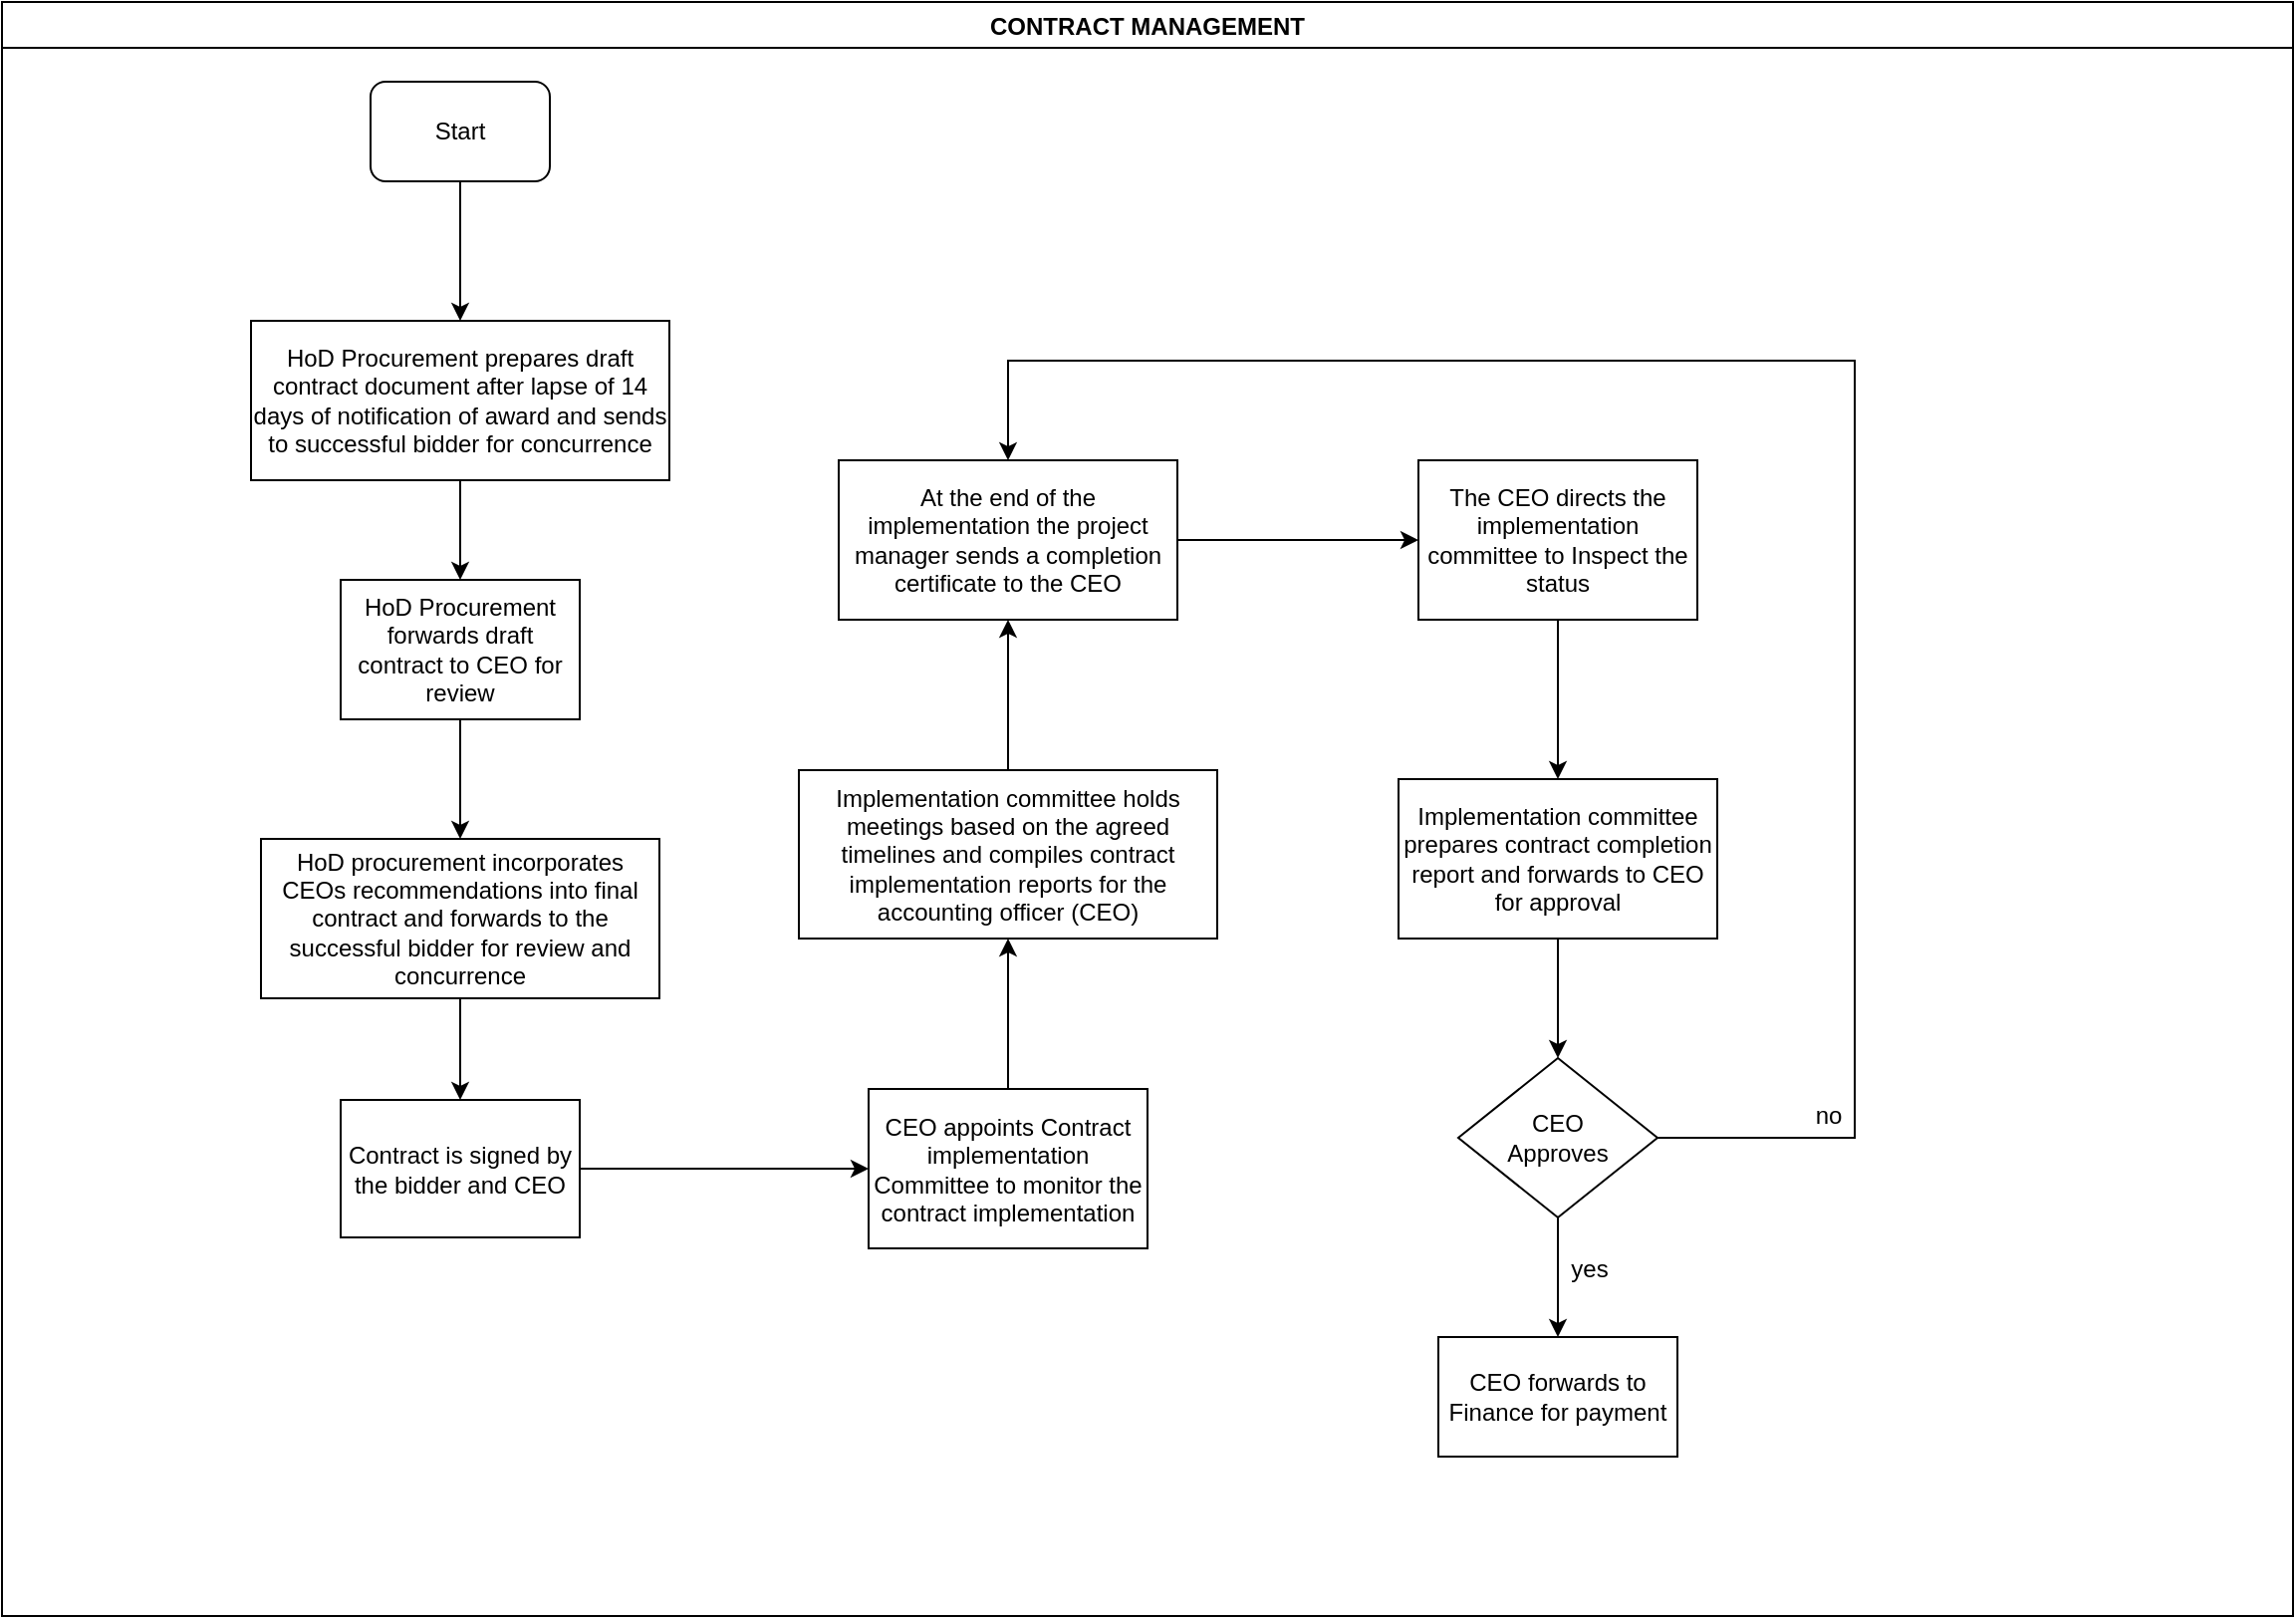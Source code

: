 <mxfile version="13.10.9" type="github">
  <diagram id="TfBRKVqigtajWfXstnEd" name="Page-1">
    <mxGraphModel dx="1038" dy="547" grid="1" gridSize="10" guides="1" tooltips="1" connect="1" arrows="1" fold="1" page="1" pageScale="1" pageWidth="1169" pageHeight="827" math="0" shadow="0">
      <root>
        <mxCell id="0" />
        <mxCell id="1" parent="0" />
        <mxCell id="GDgMGsqKDlrENk5VtVOn-1" value="CONTRACT MANAGEMENT" style="swimlane;" vertex="1" parent="1">
          <mxGeometry x="10" y="10" width="1150" height="810" as="geometry" />
        </mxCell>
        <mxCell id="GDgMGsqKDlrENk5VtVOn-2" value="Start" style="rounded=1;whiteSpace=wrap;html=1;" vertex="1" parent="GDgMGsqKDlrENk5VtVOn-1">
          <mxGeometry x="185" y="40" width="90" height="50" as="geometry" />
        </mxCell>
        <mxCell id="GDgMGsqKDlrENk5VtVOn-5" value="HoD Procurement prepares draft contract document after lapse of 14 days of notification of award and sends to successful bidder for concurrence" style="rounded=0;whiteSpace=wrap;html=1;" vertex="1" parent="GDgMGsqKDlrENk5VtVOn-1">
          <mxGeometry x="125" y="160" width="210" height="80" as="geometry" />
        </mxCell>
        <mxCell id="GDgMGsqKDlrENk5VtVOn-4" value="" style="edgeStyle=orthogonalEdgeStyle;rounded=0;orthogonalLoop=1;jettySize=auto;html=1;" edge="1" parent="GDgMGsqKDlrENk5VtVOn-1" source="GDgMGsqKDlrENk5VtVOn-2" target="GDgMGsqKDlrENk5VtVOn-5">
          <mxGeometry relative="1" as="geometry">
            <mxPoint x="230" y="165" as="targetPoint" />
          </mxGeometry>
        </mxCell>
        <mxCell id="GDgMGsqKDlrENk5VtVOn-6" value="HoD Procurement forwards draft contract to CEO for review" style="whiteSpace=wrap;html=1;rounded=0;" vertex="1" parent="GDgMGsqKDlrENk5VtVOn-1">
          <mxGeometry x="170" y="290" width="120" height="70" as="geometry" />
        </mxCell>
        <mxCell id="GDgMGsqKDlrENk5VtVOn-7" value="" style="edgeStyle=orthogonalEdgeStyle;rounded=0;orthogonalLoop=1;jettySize=auto;html=1;" edge="1" parent="GDgMGsqKDlrENk5VtVOn-1" source="GDgMGsqKDlrENk5VtVOn-5" target="GDgMGsqKDlrENk5VtVOn-6">
          <mxGeometry relative="1" as="geometry" />
        </mxCell>
        <mxCell id="GDgMGsqKDlrENk5VtVOn-8" value="HoD procurement incorporates CEOs recommendations into final contract and forwards to the successful bidder for review and concurrence" style="whiteSpace=wrap;html=1;rounded=0;" vertex="1" parent="GDgMGsqKDlrENk5VtVOn-1">
          <mxGeometry x="130" y="420" width="200" height="80" as="geometry" />
        </mxCell>
        <mxCell id="GDgMGsqKDlrENk5VtVOn-9" value="" style="edgeStyle=orthogonalEdgeStyle;rounded=0;orthogonalLoop=1;jettySize=auto;html=1;" edge="1" parent="GDgMGsqKDlrENk5VtVOn-1" source="GDgMGsqKDlrENk5VtVOn-6" target="GDgMGsqKDlrENk5VtVOn-8">
          <mxGeometry relative="1" as="geometry" />
        </mxCell>
        <mxCell id="GDgMGsqKDlrENk5VtVOn-10" value="Contract is signed by the bidder and CEO" style="whiteSpace=wrap;html=1;rounded=0;" vertex="1" parent="GDgMGsqKDlrENk5VtVOn-1">
          <mxGeometry x="170" y="551" width="120" height="69" as="geometry" />
        </mxCell>
        <mxCell id="GDgMGsqKDlrENk5VtVOn-11" value="" style="edgeStyle=orthogonalEdgeStyle;rounded=0;orthogonalLoop=1;jettySize=auto;html=1;" edge="1" parent="GDgMGsqKDlrENk5VtVOn-1" source="GDgMGsqKDlrENk5VtVOn-8" target="GDgMGsqKDlrENk5VtVOn-10">
          <mxGeometry relative="1" as="geometry" />
        </mxCell>
        <mxCell id="GDgMGsqKDlrENk5VtVOn-12" value="CEO appoints Contract implementation Committee to monitor the contract implementation" style="whiteSpace=wrap;html=1;rounded=0;" vertex="1" parent="GDgMGsqKDlrENk5VtVOn-1">
          <mxGeometry x="435" y="545.5" width="140" height="80" as="geometry" />
        </mxCell>
        <mxCell id="GDgMGsqKDlrENk5VtVOn-13" value="" style="edgeStyle=orthogonalEdgeStyle;rounded=0;orthogonalLoop=1;jettySize=auto;html=1;" edge="1" parent="GDgMGsqKDlrENk5VtVOn-1" source="GDgMGsqKDlrENk5VtVOn-10" target="GDgMGsqKDlrENk5VtVOn-12">
          <mxGeometry relative="1" as="geometry" />
        </mxCell>
        <mxCell id="GDgMGsqKDlrENk5VtVOn-26" value="&lt;div&gt;CEO&lt;/div&gt;&lt;div&gt;Approves&lt;/div&gt;" style="rhombus;whiteSpace=wrap;html=1;rounded=0;" vertex="1" parent="GDgMGsqKDlrENk5VtVOn-1">
          <mxGeometry x="731" y="530" width="100" height="80" as="geometry" />
        </mxCell>
        <mxCell id="GDgMGsqKDlrENk5VtVOn-28" value="CEO forwards to Finance for payment" style="whiteSpace=wrap;html=1;rounded=0;" vertex="1" parent="GDgMGsqKDlrENk5VtVOn-1">
          <mxGeometry x="721" y="670" width="120" height="60" as="geometry" />
        </mxCell>
        <mxCell id="GDgMGsqKDlrENk5VtVOn-29" value="" style="edgeStyle=orthogonalEdgeStyle;rounded=0;orthogonalLoop=1;jettySize=auto;html=1;" edge="1" parent="GDgMGsqKDlrENk5VtVOn-1" source="GDgMGsqKDlrENk5VtVOn-26" target="GDgMGsqKDlrENk5VtVOn-28">
          <mxGeometry relative="1" as="geometry" />
        </mxCell>
        <mxCell id="GDgMGsqKDlrENk5VtVOn-30" value="yes" style="text;html=1;strokeColor=none;fillColor=none;align=center;verticalAlign=middle;whiteSpace=wrap;rounded=0;" vertex="1" parent="GDgMGsqKDlrENk5VtVOn-1">
          <mxGeometry x="777" y="625.5" width="40" height="20" as="geometry" />
        </mxCell>
        <mxCell id="GDgMGsqKDlrENk5VtVOn-19" value="" style="edgeStyle=orthogonalEdgeStyle;rounded=0;orthogonalLoop=1;jettySize=auto;html=1;" edge="1" parent="1" source="GDgMGsqKDlrENk5VtVOn-16" target="GDgMGsqKDlrENk5VtVOn-18">
          <mxGeometry relative="1" as="geometry" />
        </mxCell>
        <mxCell id="GDgMGsqKDlrENk5VtVOn-16" value="Implementation committee holds meetings based on the agreed timelines and compiles contract implementation reports for the accounting officer (CEO)" style="whiteSpace=wrap;html=1;rounded=0;" vertex="1" parent="1">
          <mxGeometry x="410" y="395.5" width="210" height="84.5" as="geometry" />
        </mxCell>
        <mxCell id="GDgMGsqKDlrENk5VtVOn-17" value="" style="edgeStyle=orthogonalEdgeStyle;rounded=0;orthogonalLoop=1;jettySize=auto;html=1;" edge="1" parent="1" source="GDgMGsqKDlrENk5VtVOn-12" target="GDgMGsqKDlrENk5VtVOn-16">
          <mxGeometry relative="1" as="geometry" />
        </mxCell>
        <mxCell id="GDgMGsqKDlrENk5VtVOn-21" value="" style="edgeStyle=orthogonalEdgeStyle;rounded=0;orthogonalLoop=1;jettySize=auto;html=1;" edge="1" parent="1" source="GDgMGsqKDlrENk5VtVOn-18" target="GDgMGsqKDlrENk5VtVOn-20">
          <mxGeometry relative="1" as="geometry" />
        </mxCell>
        <mxCell id="GDgMGsqKDlrENk5VtVOn-18" value="At the end of the implementation the project manager sends a completion certificate to the CEO" style="whiteSpace=wrap;html=1;rounded=0;" vertex="1" parent="1">
          <mxGeometry x="430" y="240" width="170" height="80" as="geometry" />
        </mxCell>
        <mxCell id="GDgMGsqKDlrENk5VtVOn-25" value="" style="edgeStyle=orthogonalEdgeStyle;rounded=0;orthogonalLoop=1;jettySize=auto;html=1;" edge="1" parent="1" source="GDgMGsqKDlrENk5VtVOn-20" target="GDgMGsqKDlrENk5VtVOn-24">
          <mxGeometry relative="1" as="geometry" />
        </mxCell>
        <mxCell id="GDgMGsqKDlrENk5VtVOn-20" value="The CEO directs the implementation committee to Inspect the status" style="whiteSpace=wrap;html=1;rounded=0;" vertex="1" parent="1">
          <mxGeometry x="721" y="240" width="140" height="80" as="geometry" />
        </mxCell>
        <mxCell id="GDgMGsqKDlrENk5VtVOn-27" value="" style="edgeStyle=orthogonalEdgeStyle;rounded=0;orthogonalLoop=1;jettySize=auto;html=1;" edge="1" parent="1" source="GDgMGsqKDlrENk5VtVOn-24" target="GDgMGsqKDlrENk5VtVOn-26">
          <mxGeometry relative="1" as="geometry" />
        </mxCell>
        <mxCell id="GDgMGsqKDlrENk5VtVOn-24" value="Implementation committee prepares contract completion report and forwards to CEO for approval" style="whiteSpace=wrap;html=1;rounded=0;" vertex="1" parent="1">
          <mxGeometry x="711" y="400" width="160" height="80" as="geometry" />
        </mxCell>
        <mxCell id="GDgMGsqKDlrENk5VtVOn-32" value="" style="edgeStyle=orthogonalEdgeStyle;rounded=0;orthogonalLoop=1;jettySize=auto;html=1;entryX=0.5;entryY=0;entryDx=0;entryDy=0;" edge="1" parent="1" source="GDgMGsqKDlrENk5VtVOn-26" target="GDgMGsqKDlrENk5VtVOn-18">
          <mxGeometry relative="1" as="geometry">
            <mxPoint x="911" y="580" as="targetPoint" />
            <Array as="points">
              <mxPoint x="940" y="580" />
              <mxPoint x="940" y="190" />
              <mxPoint x="515" y="190" />
            </Array>
          </mxGeometry>
        </mxCell>
        <mxCell id="GDgMGsqKDlrENk5VtVOn-33" value="no" style="text;html=1;strokeColor=none;fillColor=none;align=center;verticalAlign=middle;whiteSpace=wrap;rounded=0;" vertex="1" parent="1">
          <mxGeometry x="907" y="559" width="40" height="20" as="geometry" />
        </mxCell>
      </root>
    </mxGraphModel>
  </diagram>
</mxfile>
